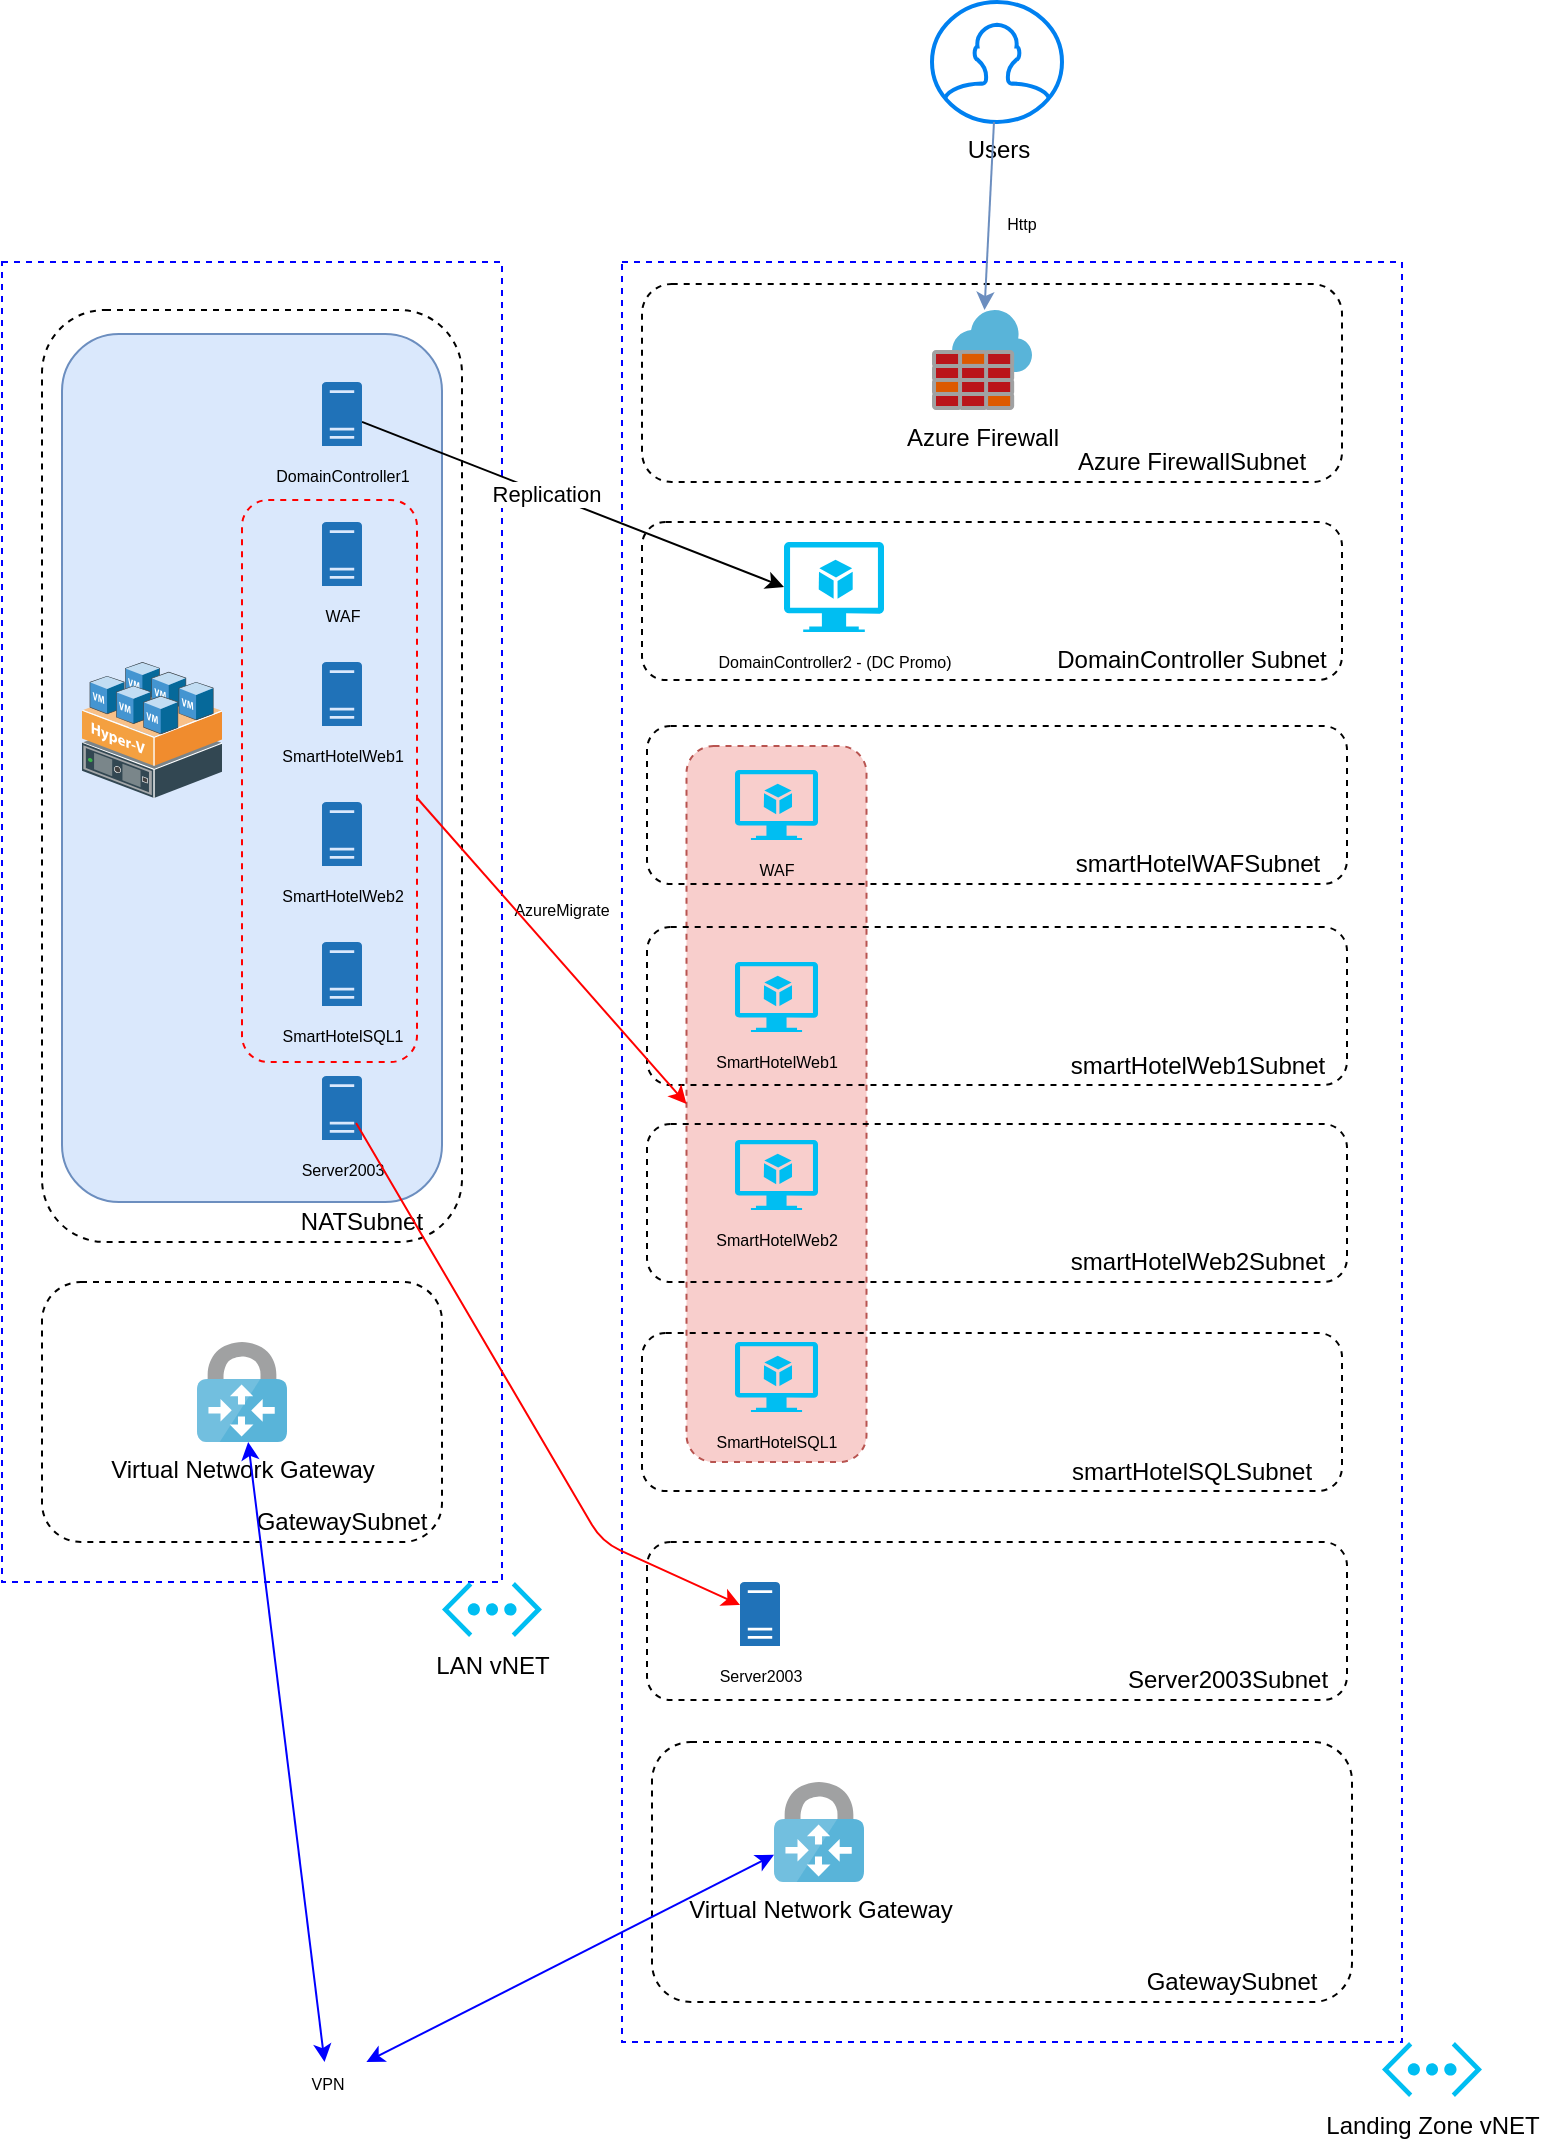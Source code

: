 <mxfile version="13.1.14" type="device"><diagram id="JsVoRyeeoDvxMNXZ6Ha6" name="Page-1"><mxGraphModel dx="1422" dy="796" grid="1" gridSize="10" guides="1" tooltips="1" connect="1" arrows="1" fold="1" page="1" pageScale="1" pageWidth="827" pageHeight="1169" math="0" shadow="0"><root><mxCell id="0"/><mxCell id="1" parent="0"/><mxCell id="lkZfSmpKx2eiWFXdA8ng-30" value="" style="rounded=0;whiteSpace=wrap;html=1;dashed=1;fillColor=none;strokeColor=#0000FF;" parent="1" vertex="1"><mxGeometry x="310" y="170" width="390" height="890" as="geometry"/></mxCell><mxCell id="3ujnSr9BnIfoowi1SEeU-2" value="" style="rounded=1;whiteSpace=wrap;html=1;dashed=1;fillColor=none;gradientColor=none;" vertex="1" parent="1"><mxGeometry x="322.5" y="810" width="350" height="79" as="geometry"/></mxCell><mxCell id="lkZfSmpKx2eiWFXdA8ng-49" value="" style="rounded=1;whiteSpace=wrap;html=1;dashed=1;fillColor=#f8cecc;strokeColor=#b85450;" parent="1" vertex="1"><mxGeometry x="342.25" y="412" width="90" height="358" as="geometry"/></mxCell><mxCell id="lkZfSmpKx2eiWFXdA8ng-37" value="" style="rounded=1;whiteSpace=wrap;html=1;dashed=1;fillColor=none;gradientColor=none;" parent="1" vertex="1"><mxGeometry x="320" y="181" width="350" height="99" as="geometry"/></mxCell><mxCell id="lkZfSmpKx2eiWFXdA8ng-3" value="" style="rounded=0;whiteSpace=wrap;html=1;dashed=1;fillColor=none;strokeColor=#0000FF;" parent="1" vertex="1"><mxGeometry y="170" width="250" height="660" as="geometry"/></mxCell><mxCell id="lkZfSmpKx2eiWFXdA8ng-21" value="" style="rounded=1;whiteSpace=wrap;html=1;fillColor=none;gradientColor=none;dashed=1;" parent="1" vertex="1"><mxGeometry x="20" y="194" width="210" height="466" as="geometry"/></mxCell><mxCell id="lkZfSmpKx2eiWFXdA8ng-20" value="" style="rounded=1;whiteSpace=wrap;html=1;fillColor=#dae8fc;strokeColor=#6c8ebf;" parent="1" vertex="1"><mxGeometry x="30" y="206" width="190" height="434" as="geometry"/></mxCell><mxCell id="lkZfSmpKx2eiWFXdA8ng-1" value="" style="shadow=0;dashed=0;html=1;labelPosition=center;verticalLabelPosition=bottom;verticalAlign=top;align=center;outlineConnect=0;shape=mxgraph.veeam.3d.hyper_v_host;" parent="1" vertex="1"><mxGeometry x="40" y="370" width="70" height="68" as="geometry"/></mxCell><mxCell id="lkZfSmpKx2eiWFXdA8ng-4" value="LAN vNET" style="verticalLabelPosition=bottom;html=1;verticalAlign=top;align=center;strokeColor=none;fillColor=#00BEF2;shape=mxgraph.azure.virtual_network;pointerEvents=1;dashed=1;gradientColor=none;" parent="1" vertex="1"><mxGeometry x="220" y="830" width="50" height="27.5" as="geometry"/></mxCell><mxCell id="lkZfSmpKx2eiWFXdA8ng-6" value="&lt;font style=&quot;font-size: 8px&quot;&gt;WAF&lt;/font&gt;" style="pointerEvents=1;shadow=0;dashed=0;html=1;strokeColor=none;labelPosition=center;verticalLabelPosition=bottom;verticalAlign=top;outlineConnect=0;align=center;shape=mxgraph.office.servers.physical_host;fillColor=#2072B8;" parent="1" vertex="1"><mxGeometry x="160" y="300" width="20" height="32" as="geometry"/></mxCell><mxCell id="lkZfSmpKx2eiWFXdA8ng-7" value="&lt;font style=&quot;font-size: 8px&quot;&gt;SmartHotelWeb1&lt;/font&gt;" style="pointerEvents=1;shadow=0;dashed=0;html=1;strokeColor=none;labelPosition=center;verticalLabelPosition=bottom;verticalAlign=top;outlineConnect=0;align=center;shape=mxgraph.office.servers.physical_host;fillColor=#2072B8;" parent="1" vertex="1"><mxGeometry x="160" y="370" width="20" height="32" as="geometry"/></mxCell><mxCell id="lkZfSmpKx2eiWFXdA8ng-13" value="&lt;font style=&quot;font-size: 8px&quot;&gt;SmartHotelWeb2&lt;/font&gt;" style="pointerEvents=1;shadow=0;dashed=0;html=1;strokeColor=none;labelPosition=center;verticalLabelPosition=bottom;verticalAlign=top;outlineConnect=0;align=center;shape=mxgraph.office.servers.physical_host;fillColor=#2072B8;" parent="1" vertex="1"><mxGeometry x="160" y="440" width="20" height="32" as="geometry"/></mxCell><mxCell id="lkZfSmpKx2eiWFXdA8ng-14" value="&lt;font style=&quot;font-size: 8px&quot;&gt;SmartHotelSQL1&lt;/font&gt;" style="pointerEvents=1;shadow=0;dashed=0;html=1;strokeColor=none;labelPosition=center;verticalLabelPosition=bottom;verticalAlign=top;outlineConnect=0;align=center;shape=mxgraph.office.servers.physical_host;fillColor=#2072B8;" parent="1" vertex="1"><mxGeometry x="160" y="510" width="20" height="32" as="geometry"/></mxCell><mxCell id="lkZfSmpKx2eiWFXdA8ng-42" style="rounded=0;orthogonalLoop=1;jettySize=auto;html=1;entryX=0;entryY=0.5;entryDx=0;entryDy=0;entryPerimeter=0;" parent="1" source="lkZfSmpKx2eiWFXdA8ng-15" target="lkZfSmpKx2eiWFXdA8ng-41" edge="1"><mxGeometry relative="1" as="geometry"/></mxCell><mxCell id="3ujnSr9BnIfoowi1SEeU-16" value="Replication" style="edgeLabel;html=1;align=center;verticalAlign=middle;resizable=0;points=[];" vertex="1" connectable="0" parent="lkZfSmpKx2eiWFXdA8ng-42"><mxGeometry x="-0.128" relative="1" as="geometry"><mxPoint as="offset"/></mxGeometry></mxCell><mxCell id="lkZfSmpKx2eiWFXdA8ng-15" value="&lt;font style=&quot;font-size: 8px&quot;&gt;DomainController1&lt;/font&gt;" style="pointerEvents=1;shadow=0;dashed=0;html=1;strokeColor=none;labelPosition=center;verticalLabelPosition=bottom;verticalAlign=top;outlineConnect=0;align=center;shape=mxgraph.office.servers.physical_host;fillColor=#2072B8;" parent="1" vertex="1"><mxGeometry x="160" y="230" width="20" height="32" as="geometry"/></mxCell><mxCell id="lkZfSmpKx2eiWFXdA8ng-26" value="" style="rounded=1;whiteSpace=wrap;html=1;dashed=1;fillColor=none;gradientColor=none;" parent="1" vertex="1"><mxGeometry x="20" y="680" width="200" height="130" as="geometry"/></mxCell><mxCell id="lkZfSmpKx2eiWFXdA8ng-27" value="NATSubnet" style="text;html=1;strokeColor=none;fillColor=none;align=center;verticalAlign=middle;whiteSpace=wrap;rounded=0;dashed=1;" parent="1" vertex="1"><mxGeometry x="160" y="640" width="40" height="20" as="geometry"/></mxCell><mxCell id="lkZfSmpKx2eiWFXdA8ng-28" value="GatewaySubnet" style="text;html=1;strokeColor=none;fillColor=none;align=center;verticalAlign=middle;whiteSpace=wrap;rounded=0;dashed=1;" parent="1" vertex="1"><mxGeometry x="150" y="790" width="40" height="20" as="geometry"/></mxCell><mxCell id="lkZfSmpKx2eiWFXdA8ng-29" value="Virtual Network Gateway" style="aspect=fixed;html=1;points=[];align=center;image;fontSize=12;image=img/lib/mscae/VPN_Gateway.svg;dashed=1;fillColor=none;gradientColor=none;" parent="1" vertex="1"><mxGeometry x="97.5" y="710" width="45" height="50" as="geometry"/></mxCell><mxCell id="lkZfSmpKx2eiWFXdA8ng-31" value="" style="rounded=1;whiteSpace=wrap;html=1;dashed=1;fillColor=none;gradientColor=none;" parent="1" vertex="1"><mxGeometry x="325" y="910" width="350" height="130" as="geometry"/></mxCell><mxCell id="lkZfSmpKx2eiWFXdA8ng-32" value="GatewaySubnet" style="text;html=1;strokeColor=none;fillColor=none;align=center;verticalAlign=middle;whiteSpace=wrap;rounded=0;dashed=1;" parent="1" vertex="1"><mxGeometry x="595" y="1020" width="40" height="20" as="geometry"/></mxCell><mxCell id="lkZfSmpKx2eiWFXdA8ng-33" value="Virtual Network Gateway" style="aspect=fixed;html=1;points=[];align=center;image;fontSize=12;image=img/lib/mscae/VPN_Gateway.svg;dashed=1;fillColor=none;gradientColor=none;" parent="1" vertex="1"><mxGeometry x="386" y="930" width="45" height="50" as="geometry"/></mxCell><mxCell id="lkZfSmpKx2eiWFXdA8ng-34" value="Landing Zone vNET" style="verticalLabelPosition=bottom;html=1;verticalAlign=top;align=center;strokeColor=none;fillColor=#00BEF2;shape=mxgraph.azure.virtual_network;pointerEvents=1;dashed=1;gradientColor=none;" parent="1" vertex="1"><mxGeometry x="690" y="1060" width="50" height="27.5" as="geometry"/></mxCell><mxCell id="lkZfSmpKx2eiWFXdA8ng-36" value="Azure Firewall" style="aspect=fixed;html=1;points=[];align=center;image;fontSize=12;image=img/lib/mscae/Azure_Firewall.svg;dashed=1;fillColor=none;gradientColor=none;" parent="1" vertex="1"><mxGeometry x="465" y="194" width="50" height="50" as="geometry"/></mxCell><mxCell id="lkZfSmpKx2eiWFXdA8ng-38" value="Azure FirewallSubnet" style="text;html=1;strokeColor=none;fillColor=none;align=center;verticalAlign=middle;whiteSpace=wrap;rounded=0;dashed=1;" parent="1" vertex="1"><mxGeometry x="530" y="260" width="130" height="20" as="geometry"/></mxCell><mxCell id="lkZfSmpKx2eiWFXdA8ng-39" value="" style="rounded=1;whiteSpace=wrap;html=1;dashed=1;fillColor=none;gradientColor=none;" parent="1" vertex="1"><mxGeometry x="320" y="300" width="350" height="79" as="geometry"/></mxCell><mxCell id="lkZfSmpKx2eiWFXdA8ng-40" value="DomainController Subnet" style="text;html=1;strokeColor=none;fillColor=none;align=center;verticalAlign=middle;whiteSpace=wrap;rounded=0;dashed=1;" parent="1" vertex="1"><mxGeometry x="515" y="359" width="160" height="20" as="geometry"/></mxCell><mxCell id="lkZfSmpKx2eiWFXdA8ng-41" value="&lt;font style=&quot;font-size: 8px&quot;&gt;DomainController2 - (DC Promo)&lt;/font&gt;" style="verticalLabelPosition=bottom;html=1;verticalAlign=top;align=center;strokeColor=none;fillColor=#00BEF2;shape=mxgraph.azure.virtual_machine_feature;pointerEvents=1;dashed=1;" parent="1" vertex="1"><mxGeometry x="391" y="310" width="50" height="45" as="geometry"/></mxCell><mxCell id="lkZfSmpKx2eiWFXdA8ng-45" value="&lt;font style=&quot;font-size: 8px&quot;&gt;WAF&lt;/font&gt;" style="verticalLabelPosition=bottom;html=1;verticalAlign=top;align=center;strokeColor=none;fillColor=#00BEF2;shape=mxgraph.azure.virtual_machine_feature;pointerEvents=1;dashed=1;" parent="1" vertex="1"><mxGeometry x="366.5" y="424" width="41.5" height="35" as="geometry"/></mxCell><mxCell id="lkZfSmpKx2eiWFXdA8ng-46" value="&lt;font style=&quot;font-size: 8px&quot;&gt;SmartHotelWeb1&lt;/font&gt;" style="verticalLabelPosition=bottom;html=1;verticalAlign=top;align=center;strokeColor=none;fillColor=#00BEF2;shape=mxgraph.azure.virtual_machine_feature;pointerEvents=1;dashed=1;" parent="1" vertex="1"><mxGeometry x="366.5" y="520" width="41.5" height="35" as="geometry"/></mxCell><mxCell id="lkZfSmpKx2eiWFXdA8ng-47" value="&lt;font style=&quot;font-size: 8px&quot;&gt;SmartHotelWeb2&lt;/font&gt;" style="verticalLabelPosition=bottom;html=1;verticalAlign=top;align=center;strokeColor=none;fillColor=#00BEF2;shape=mxgraph.azure.virtual_machine_feature;pointerEvents=1;dashed=1;" parent="1" vertex="1"><mxGeometry x="366.5" y="609" width="41.5" height="35" as="geometry"/></mxCell><mxCell id="lkZfSmpKx2eiWFXdA8ng-48" value="&lt;font style=&quot;font-size: 8px&quot;&gt;SmartHotelSQL1&lt;/font&gt;" style="verticalLabelPosition=bottom;html=1;verticalAlign=top;align=center;strokeColor=none;fillColor=#00BEF2;shape=mxgraph.azure.virtual_machine_feature;pointerEvents=1;dashed=1;" parent="1" vertex="1"><mxGeometry x="366.5" y="710" width="41.5" height="35" as="geometry"/></mxCell><mxCell id="lkZfSmpKx2eiWFXdA8ng-52" value="&lt;font style=&quot;font-size: 8px&quot;&gt;AzureMigrate&lt;/font&gt;" style="text;html=1;strokeColor=none;fillColor=none;align=center;verticalAlign=middle;whiteSpace=wrap;rounded=0;dashed=1;" parent="1" vertex="1"><mxGeometry x="260" y="482.5" width="40" height="20" as="geometry"/></mxCell><mxCell id="lkZfSmpKx2eiWFXdA8ng-54" value="Users" style="html=1;verticalLabelPosition=bottom;align=center;labelBackgroundColor=#ffffff;verticalAlign=top;strokeWidth=2;strokeColor=#0080F0;shadow=0;dashed=0;shape=mxgraph.ios7.icons.user;fillColor=none;gradientColor=none;" parent="1" vertex="1"><mxGeometry x="465" y="40" width="65" height="60" as="geometry"/></mxCell><mxCell id="lkZfSmpKx2eiWFXdA8ng-55" value="" style="endArrow=classic;html=1;strokeColor=#6c8ebf;fontColor=#000000;fillColor=#dae8fc;" parent="1" source="lkZfSmpKx2eiWFXdA8ng-54" target="lkZfSmpKx2eiWFXdA8ng-36" edge="1"><mxGeometry width="50" height="50" relative="1" as="geometry"><mxPoint x="390" y="250" as="sourcePoint"/><mxPoint x="440" y="200" as="targetPoint"/></mxGeometry></mxCell><mxCell id="lkZfSmpKx2eiWFXdA8ng-56" value="&lt;font style=&quot;font-size: 8px&quot;&gt;Http&lt;/font&gt;" style="text;html=1;strokeColor=none;fillColor=none;align=center;verticalAlign=middle;whiteSpace=wrap;rounded=0;dashed=1;fontColor=#000000;" parent="1" vertex="1"><mxGeometry x="490" y="140" width="40" height="20" as="geometry"/></mxCell><mxCell id="lkZfSmpKx2eiWFXdA8ng-59" value="" style="endArrow=classic;startArrow=classic;html=1;strokeColor=#0000FF;fontColor=#000000;" parent="1" source="lkZfSmpKx2eiWFXdA8ng-60" target="lkZfSmpKx2eiWFXdA8ng-33" edge="1"><mxGeometry width="50" height="50" relative="1" as="geometry"><mxPoint x="250" y="790" as="sourcePoint"/><mxPoint x="150" y="1250" as="targetPoint"/></mxGeometry></mxCell><mxCell id="lkZfSmpKx2eiWFXdA8ng-50" value="" style="rounded=1;whiteSpace=wrap;html=1;dashed=1;fillColor=none;gradientColor=none;strokeColor=#FF0000;" parent="1" vertex="1"><mxGeometry x="120" y="289" width="87.5" height="281" as="geometry"/></mxCell><mxCell id="g9lO0Fu6Uw27X_DiDek3-2" value="&lt;font style=&quot;font-size: 8px&quot;&gt;Server2003&lt;/font&gt;" style="pointerEvents=1;shadow=0;dashed=0;html=1;strokeColor=none;labelPosition=center;verticalLabelPosition=bottom;verticalAlign=top;outlineConnect=0;align=center;shape=mxgraph.office.servers.physical_host;fillColor=#2072B8;" parent="1" vertex="1"><mxGeometry x="160" y="577" width="20" height="32" as="geometry"/></mxCell><mxCell id="g9lO0Fu6Uw27X_DiDek3-4" value="Server2003Subnet" style="text;html=1;strokeColor=none;fillColor=none;align=center;verticalAlign=middle;whiteSpace=wrap;rounded=0;dashed=1;" parent="1" vertex="1"><mxGeometry x="592.5" y="869" width="40" height="20" as="geometry"/></mxCell><mxCell id="g9lO0Fu6Uw27X_DiDek3-6" value="&lt;font style=&quot;font-size: 8px&quot;&gt;Server2003&lt;/font&gt;" style="pointerEvents=1;shadow=0;dashed=0;html=1;strokeColor=none;labelPosition=center;verticalLabelPosition=bottom;verticalAlign=top;outlineConnect=0;align=center;shape=mxgraph.office.servers.physical_host;fillColor=#2072B8;" parent="1" vertex="1"><mxGeometry x="369" y="830" width="20" height="32" as="geometry"/></mxCell><mxCell id="g9lO0Fu6Uw27X_DiDek3-7" value="" style="endArrow=classic;html=1;exitX=0.995;exitY=0.47;exitDx=0;exitDy=0;exitPerimeter=0;strokeColor=#FF0000;" parent="1" target="g9lO0Fu6Uw27X_DiDek3-6" edge="1"><mxGeometry width="50" height="50" relative="1" as="geometry"><mxPoint x="177.062" y="600.47" as="sourcePoint"/><mxPoint x="320" y="699.52" as="targetPoint"/><Array as="points"><mxPoint x="300" y="810"/></Array></mxGeometry></mxCell><mxCell id="lkZfSmpKx2eiWFXdA8ng-60" value="&lt;font style=&quot;font-size: 8px&quot;&gt;VPN&lt;/font&gt;" style="text;html=1;strokeColor=none;fillColor=none;align=center;verticalAlign=middle;whiteSpace=wrap;rounded=0;dashed=1;fontColor=#000000;" parent="1" vertex="1"><mxGeometry x="142.5" y="1070" width="40" height="20" as="geometry"/></mxCell><mxCell id="g9lO0Fu6Uw27X_DiDek3-8" value="" style="endArrow=classic;startArrow=classic;html=1;strokeColor=#0000FF;fontColor=#000000;" parent="1" source="lkZfSmpKx2eiWFXdA8ng-29" target="lkZfSmpKx2eiWFXdA8ng-60" edge="1"><mxGeometry width="50" height="50" relative="1" as="geometry"><mxPoint x="142.5" y="748.032" as="sourcePoint"/><mxPoint x="391" y="891.968" as="targetPoint"/></mxGeometry></mxCell><mxCell id="3ujnSr9BnIfoowi1SEeU-4" value="" style="rounded=1;whiteSpace=wrap;html=1;dashed=1;fillColor=none;gradientColor=none;" vertex="1" parent="1"><mxGeometry x="322.5" y="402" width="350" height="79" as="geometry"/></mxCell><mxCell id="3ujnSr9BnIfoowi1SEeU-5" value="smartHotelWAFSubnet" style="text;html=1;strokeColor=none;fillColor=none;align=center;verticalAlign=middle;whiteSpace=wrap;rounded=0;dashed=1;" vertex="1" parent="1"><mxGeometry x="517.5" y="461" width="160" height="20" as="geometry"/></mxCell><mxCell id="3ujnSr9BnIfoowi1SEeU-8" value="" style="rounded=1;whiteSpace=wrap;html=1;dashed=1;fillColor=none;gradientColor=none;" vertex="1" parent="1"><mxGeometry x="320" y="705.5" width="350" height="79" as="geometry"/></mxCell><mxCell id="3ujnSr9BnIfoowi1SEeU-9" value="smartHotelSQLSubnet" style="text;html=1;strokeColor=none;fillColor=none;align=center;verticalAlign=middle;whiteSpace=wrap;rounded=0;dashed=1;" vertex="1" parent="1"><mxGeometry x="515" y="764.5" width="160" height="20" as="geometry"/></mxCell><mxCell id="3ujnSr9BnIfoowi1SEeU-10" value="" style="rounded=1;whiteSpace=wrap;html=1;dashed=1;fillColor=none;gradientColor=none;" vertex="1" parent="1"><mxGeometry x="322.5" y="601" width="350" height="79" as="geometry"/></mxCell><mxCell id="3ujnSr9BnIfoowi1SEeU-11" value="smartHotelWeb2Subnet" style="text;html=1;strokeColor=none;fillColor=none;align=center;verticalAlign=middle;whiteSpace=wrap;rounded=0;dashed=1;" vertex="1" parent="1"><mxGeometry x="517.5" y="660" width="160" height="20" as="geometry"/></mxCell><mxCell id="3ujnSr9BnIfoowi1SEeU-14" value="" style="rounded=1;whiteSpace=wrap;html=1;dashed=1;fillColor=none;gradientColor=none;" vertex="1" parent="1"><mxGeometry x="322.5" y="502.5" width="350" height="79" as="geometry"/></mxCell><mxCell id="3ujnSr9BnIfoowi1SEeU-15" value="smartHotelWeb1Subnet" style="text;html=1;strokeColor=none;fillColor=none;align=center;verticalAlign=middle;whiteSpace=wrap;rounded=0;dashed=1;" vertex="1" parent="1"><mxGeometry x="517.5" y="561.5" width="160" height="20" as="geometry"/></mxCell><mxCell id="3ujnSr9BnIfoowi1SEeU-17" value="" style="endArrow=classic;html=1;exitX=0.995;exitY=0.47;exitDx=0;exitDy=0;exitPerimeter=0;strokeColor=#FF0000;entryX=0;entryY=0.5;entryDx=0;entryDy=0;" edge="1" parent="1" target="lkZfSmpKx2eiWFXdA8ng-49"><mxGeometry width="50" height="50" relative="1" as="geometry"><mxPoint x="207.502" y="438.0" as="sourcePoint"/><mxPoint x="300" y="580" as="targetPoint"/><Array as="points"/></mxGeometry></mxCell></root></mxGraphModel></diagram></mxfile>